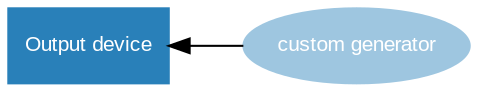 /* vim: set et sw=4 sts=4: */

digraph {
    graph [rankdir=RL];
    edge [arrowhead=normal, style=solid];

    /* Devices */
    node [shape=rect, style=filled, color="#2980b9", fontname=Arial, fontcolor="#ffffff", fontsize=10];

    output [label="Output device"]

    /* functions */
    node [shape=oval, style=filled, color="#9ec6e0", fontcolor="#ffffff"];

    gen [label="custom generator"]

    gen -> output;
}
